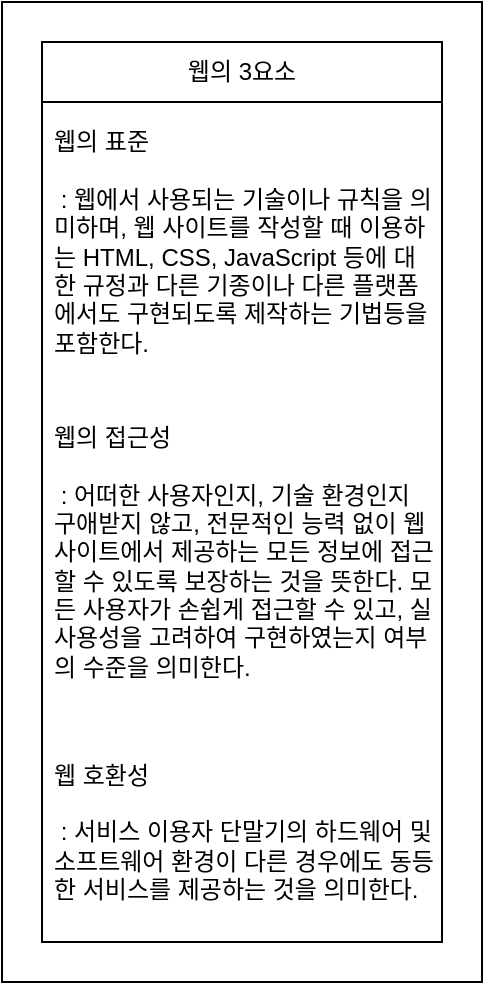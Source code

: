 <mxfile version="20.0.4" type="github">
  <diagram id="uI7CVu0aTkvJOPc2zPJk" name="Page-1">
    <mxGraphModel dx="1502" dy="662" grid="1" gridSize="10" guides="1" tooltips="1" connect="1" arrows="1" fold="1" page="0" pageScale="1" pageWidth="827" pageHeight="1169" math="0" shadow="0">
      <root>
        <mxCell id="0" />
        <mxCell id="1" parent="0" />
        <mxCell id="1tfpsLQ7azss_ySESUAV-13" value="" style="rounded=0;whiteSpace=wrap;html=1;hachureGap=4;" parent="1" vertex="1">
          <mxGeometry y="60" width="240" height="490" as="geometry" />
        </mxCell>
        <mxCell id="1tfpsLQ7azss_ySESUAV-9" value="웹의 3요소" style="swimlane;fontStyle=0;childLayout=stackLayout;horizontal=1;startSize=30;horizontalStack=0;resizeParent=1;resizeParentMax=0;resizeLast=0;collapsible=1;marginBottom=0;hachureGap=4;whiteSpace=wrap;" parent="1" vertex="1">
          <mxGeometry x="20" y="80" width="200" height="450" as="geometry" />
        </mxCell>
        <mxCell id="1tfpsLQ7azss_ySESUAV-10" value="웹의 표준&#xa;&#xa; : 웹에서 사용되는 기술이나 규칙을 의미하며, 웹 사이트를 작성할 때 이용하는 HTML, CSS, JavaScript 등에 대한 규정과 다른 기종이나 다른 플랫폼에서도 구현되도록 제작하는 기법등을 포함한다." style="text;strokeColor=none;fillColor=none;align=left;verticalAlign=middle;spacingLeft=4;spacingRight=4;overflow=hidden;points=[[0,0.5],[1,0.5]];portConstraint=eastwest;rotatable=0;hachureGap=4;whiteSpace=wrap;" parent="1tfpsLQ7azss_ySESUAV-9" vertex="1">
          <mxGeometry y="30" width="200" height="140" as="geometry" />
        </mxCell>
        <mxCell id="1tfpsLQ7azss_ySESUAV-11" value="웹의 접근성&#xa;&#xa; : 어떠한 사용자인지, 기술 환경인지 구애받지 않고, 전문적인 능력 없이 웹 사이트에서 제공하는 모든 정보에 접근할 수 있도록 보장하는 것을 뜻한다. 모든 사용자가 손쉽게 접근할 수 있고, 실사용성을 고려하여 구현하였는지 여부의 수준을 의미한다." style="text;strokeColor=none;fillColor=none;align=left;verticalAlign=middle;spacingLeft=4;spacingRight=4;overflow=hidden;points=[[0,0.5],[1,0.5]];portConstraint=eastwest;rotatable=0;hachureGap=4;whiteSpace=wrap;" parent="1tfpsLQ7azss_ySESUAV-9" vertex="1">
          <mxGeometry y="170" width="200" height="170" as="geometry" />
        </mxCell>
        <mxCell id="1tfpsLQ7azss_ySESUAV-12" value="웹 호환성&#xa;&#xa; : 서비스 이용자 단말기의 하드웨어 및 소프트웨어 환경이 다른 경우에도 동등한 서비스를 제공하는 것을 의미한다." style="text;strokeColor=none;fillColor=none;align=left;verticalAlign=middle;spacingLeft=4;spacingRight=4;overflow=hidden;points=[[0,0.5],[1,0.5]];portConstraint=eastwest;rotatable=0;hachureGap=4;whiteSpace=wrap;" parent="1tfpsLQ7azss_ySESUAV-9" vertex="1">
          <mxGeometry y="340" width="200" height="110" as="geometry" />
        </mxCell>
      </root>
    </mxGraphModel>
  </diagram>
</mxfile>
